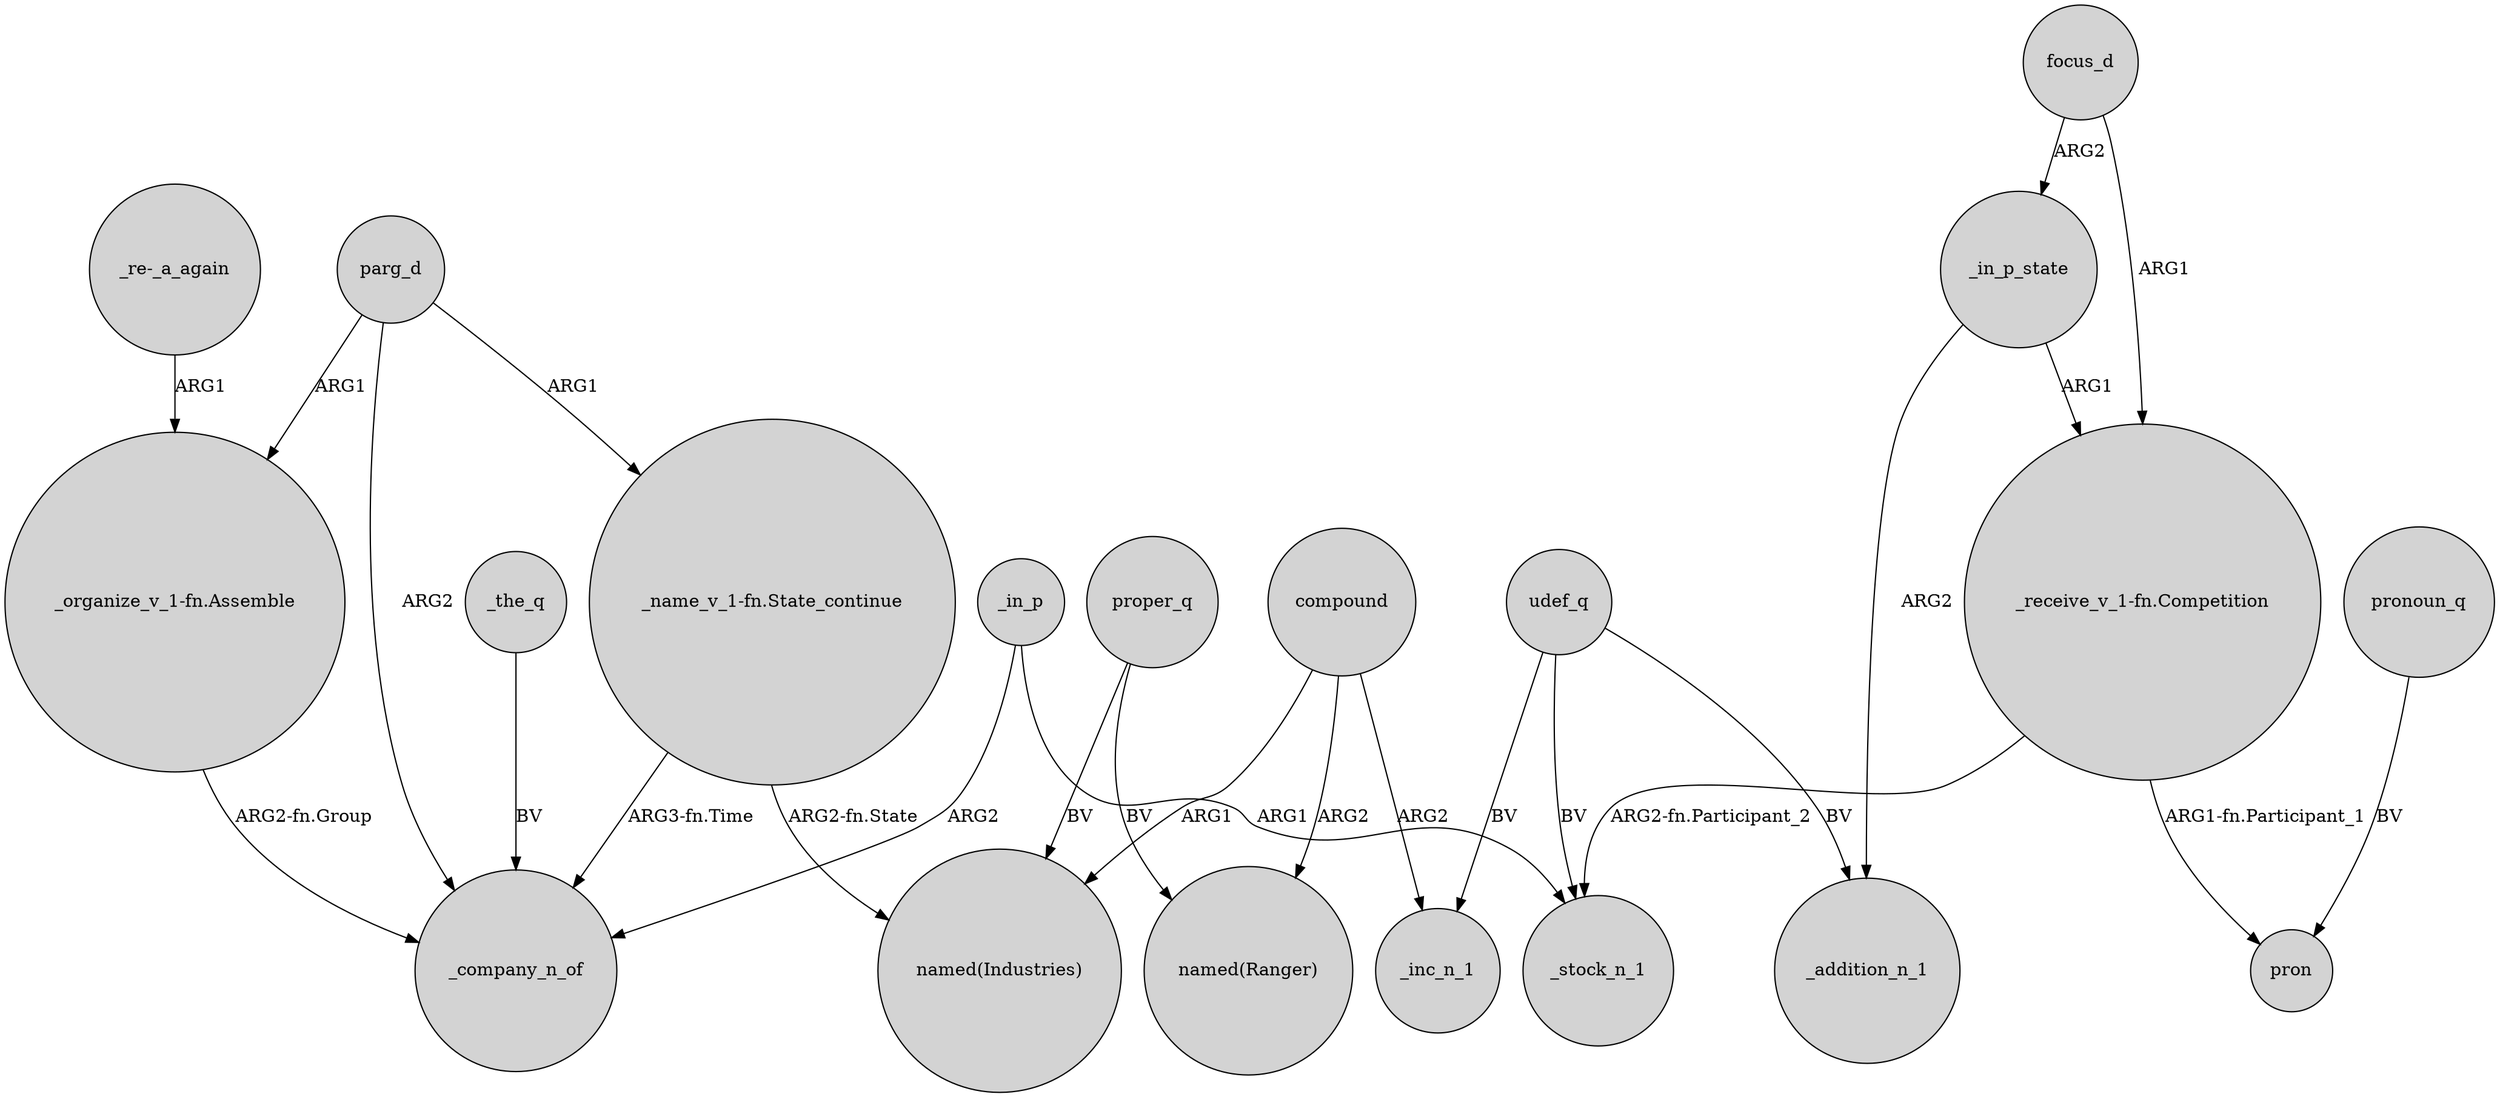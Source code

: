 digraph {
	node [shape=circle style=filled]
	_in_p -> _company_n_of [label=ARG2]
	parg_d -> "_organize_v_1-fn.Assemble" [label=ARG1]
	proper_q -> "named(Industries)" [label=BV]
	focus_d -> _in_p_state [label=ARG2]
	_in_p -> _stock_n_1 [label=ARG1]
	"_receive_v_1-fn.Competition" -> _stock_n_1 [label="ARG2-fn.Participant_2"]
	compound -> "named(Industries)" [label=ARG1]
	parg_d -> _company_n_of [label=ARG2]
	udef_q -> _addition_n_1 [label=BV]
	"_receive_v_1-fn.Competition" -> pron [label="ARG1-fn.Participant_1"]
	proper_q -> "named(Ranger)" [label=BV]
	"_name_v_1-fn.State_continue" -> "named(Industries)" [label="ARG2-fn.State"]
	pronoun_q -> pron [label=BV]
	udef_q -> _inc_n_1 [label=BV]
	_in_p_state -> "_receive_v_1-fn.Competition" [label=ARG1]
	udef_q -> _stock_n_1 [label=BV]
	compound -> _inc_n_1 [label=ARG2]
	compound -> "named(Ranger)" [label=ARG2]
	parg_d -> "_name_v_1-fn.State_continue" [label=ARG1]
	"_organize_v_1-fn.Assemble" -> _company_n_of [label="ARG2-fn.Group"]
	focus_d -> "_receive_v_1-fn.Competition" [label=ARG1]
	_in_p_state -> _addition_n_1 [label=ARG2]
	_the_q -> _company_n_of [label=BV]
	"_re-_a_again" -> "_organize_v_1-fn.Assemble" [label=ARG1]
	"_name_v_1-fn.State_continue" -> _company_n_of [label="ARG3-fn.Time"]
}
